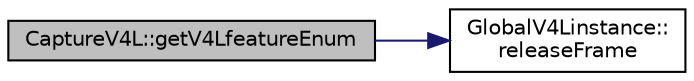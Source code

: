 digraph "CaptureV4L::getV4LfeatureEnum"
{
 // INTERACTIVE_SVG=YES
  edge [fontname="Helvetica",fontsize="10",labelfontname="Helvetica",labelfontsize="10"];
  node [fontname="Helvetica",fontsize="10",shape=record];
  rankdir="LR";
  Node1 [label="CaptureV4L::getV4LfeatureEnum",height=0.2,width=0.4,color="black", fillcolor="grey75", style="filled", fontcolor="black"];
  Node1 -> Node2 [color="midnightblue",fontsize="10",style="solid",fontname="Helvetica"];
  Node2 [label="GlobalV4Linstance::\lreleaseFrame",height=0.2,width=0.4,color="black", fillcolor="white", style="filled",URL="$dc/dcc/class_global_v4_linstance.html#a038eeb213891678d606a9130cbbb5a0a"];
}

